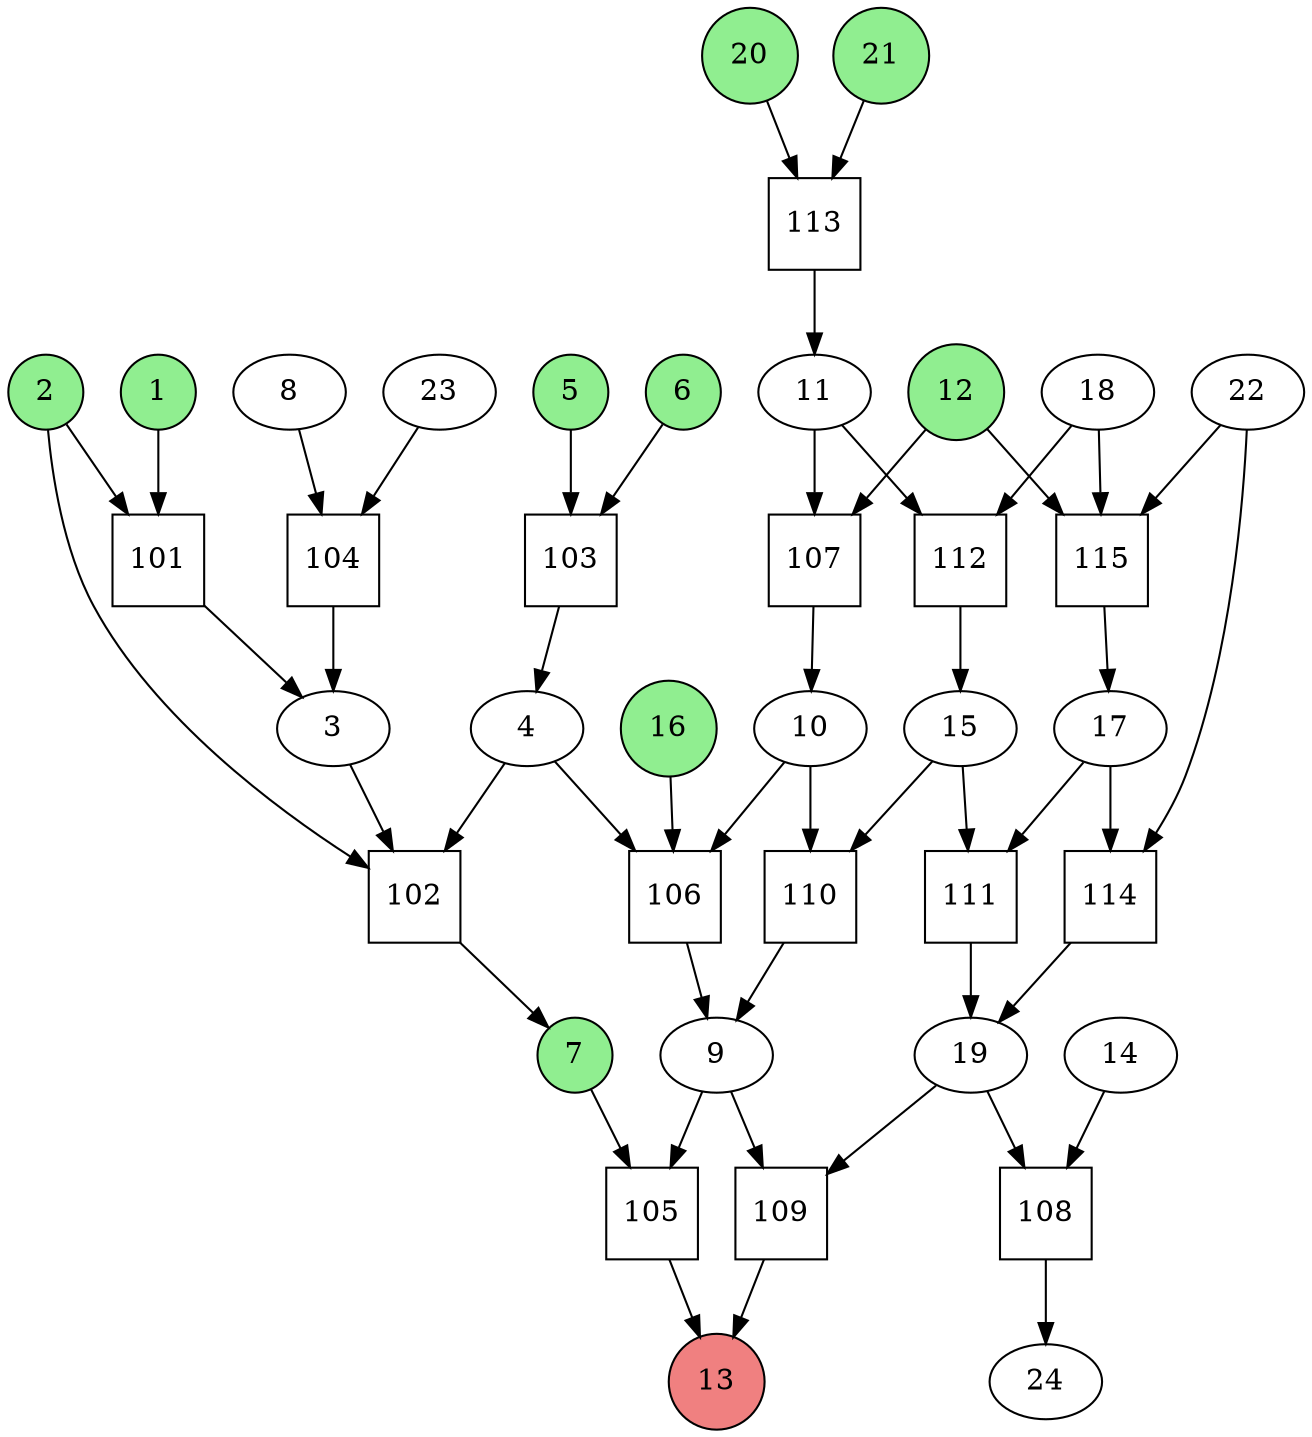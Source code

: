 digraph G {
	101 [shape=square, label=101, style=filled, fillcolor=white];
	1 [shape=circle, label=1, style=filled, fillcolor=lightgreen];
	1 -> 101 [color=black];
	2 [shape=circle, label=2, style=filled, fillcolor=lightgreen];
	2 -> 101 [color=black];
	3 [shape=ellipse, label=3, style=filled, fillcolor=white];
	101 -> 3 [color=black];
	102 [shape=square, label=102, style=filled, fillcolor=white];
	3 [shape=ellipse, label=3, style=filled, fillcolor=white];
	3 -> 102 [color=black];
	2 [shape=circle, label=2, style=filled, fillcolor=lightgreen];
	2 -> 102 [color=black];
	4 [shape=ellipse, label=4, style=filled, fillcolor=white];
	4 -> 102 [color=black];
	7 [shape=circle, label=7, style=filled, fillcolor=lightgreen];
	102 -> 7 [color=black];
	103 [shape=square, label=103, style=filled, fillcolor=white];
	5 [shape=circle, label=5, style=filled, fillcolor=lightgreen];
	5 -> 103 [color=black];
	6 [shape=circle, label=6, style=filled, fillcolor=lightgreen];
	6 -> 103 [color=black];
	4 [shape=ellipse, label=4, style=filled, fillcolor=white];
	103 -> 4 [color=black];
	104 [shape=square, label=104, style=filled, fillcolor=white];
	8 [shape=ellipse, label=8, style=filled, fillcolor=white];
	8 -> 104 [color=black];
	23 [shape=ellipse, label=23, style=filled, fillcolor=white];
	23 -> 104 [color=black];
	3 [shape=ellipse, label=3, style=filled, fillcolor=white];
	104 -> 3 [color=black];
	105 [shape=square, label=105, style=filled, fillcolor=white];
	7 [shape=circle, label=7, style=filled, fillcolor=lightgreen];
	7 -> 105 [color=black];
	9 [shape=ellipse, label=9, style=filled, fillcolor=white];
	9 -> 105 [color=black];
	13 [shape=circle, label=13, style=filled, fillcolor=lightcoral];
	105 -> 13 [color=black];
	106 [shape=square, label=106, style=filled, fillcolor=white];
	4 [shape=ellipse, label=4, style=filled, fillcolor=white];
	4 -> 106 [color=black];
	16 [shape=circle, label=16, style=filled, fillcolor=lightgreen];
	16 -> 106 [color=black];
	10 [shape=ellipse, label=10, style=filled, fillcolor=white];
	10 -> 106 [color=black];
	9 [shape=ellipse, label=9, style=filled, fillcolor=white];
	106 -> 9 [color=black];
	107 [shape=square, label=107, style=filled, fillcolor=white];
	11 [shape=ellipse, label=11, style=filled, fillcolor=white];
	11 -> 107 [color=black];
	12 [shape=circle, label=12, style=filled, fillcolor=lightgreen];
	12 -> 107 [color=black];
	10 [shape=ellipse, label=10, style=filled, fillcolor=white];
	107 -> 10 [color=black];
	108 [shape=square, label=108, style=filled, fillcolor=white];
	19 [shape=ellipse, label=19, style=filled, fillcolor=white];
	19 -> 108 [color=black];
	14 [shape=ellipse, label=14, style=filled, fillcolor=white];
	14 -> 108 [color=black];
	24 [shape=ellipse, label=24, style=filled, fillcolor=white];
	108 -> 24 [color=black];
	109 [shape=square, label=109, style=filled, fillcolor=white];
	9 [shape=ellipse, label=9, style=filled, fillcolor=white];
	9 -> 109 [color=black];
	19 [shape=ellipse, label=19, style=filled, fillcolor=white];
	19 -> 109 [color=black];
	13 [shape=circle, label=13, style=filled, fillcolor=lightcoral];
	109 -> 13 [color=black];
	110 [shape=square, label=110, style=filled, fillcolor=white];
	10 [shape=ellipse, label=10, style=filled, fillcolor=white];
	10 -> 110 [color=black];
	15 [shape=ellipse, label=15, style=filled, fillcolor=white];
	15 -> 110 [color=black];
	9 [shape=ellipse, label=9, style=filled, fillcolor=white];
	110 -> 9 [color=black];
	111 [shape=square, label=111, style=filled, fillcolor=white];
	15 [shape=ellipse, label=15, style=filled, fillcolor=white];
	15 -> 111 [color=black];
	17 [shape=ellipse, label=17, style=filled, fillcolor=white];
	17 -> 111 [color=black];
	19 [shape=ellipse, label=19, style=filled, fillcolor=white];
	111 -> 19 [color=black];
	112 [shape=square, label=112, style=filled, fillcolor=white];
	11 [shape=ellipse, label=11, style=filled, fillcolor=white];
	11 -> 112 [color=black];
	18 [shape=ellipse, label=18, style=filled, fillcolor=white];
	18 -> 112 [color=black];
	15 [shape=ellipse, label=15, style=filled, fillcolor=white];
	112 -> 15 [color=black];
	113 [shape=square, label=113, style=filled, fillcolor=white];
	20 [shape=circle, label=20, style=filled, fillcolor=lightgreen];
	20 -> 113 [color=black];
	21 [shape=circle, label=21, style=filled, fillcolor=lightgreen];
	21 -> 113 [color=black];
	11 [shape=ellipse, label=11, style=filled, fillcolor=white];
	113 -> 11 [color=black];
	114 [shape=square, label=114, style=filled, fillcolor=white];
	17 [shape=ellipse, label=17, style=filled, fillcolor=white];
	17 -> 114 [color=black];
	22 [shape=ellipse, label=22, style=filled, fillcolor=white];
	22 -> 114 [color=black];
	19 [shape=ellipse, label=19, style=filled, fillcolor=white];
	114 -> 19 [color=black];
	115 [shape=square, label=115, style=filled, fillcolor=white];
	12 [shape=circle, label=12, style=filled, fillcolor=lightgreen];
	12 -> 115 [color=black];
	18 [shape=ellipse, label=18, style=filled, fillcolor=white];
	18 -> 115 [color=black];
	22 [shape=ellipse, label=22, style=filled, fillcolor=white];
	22 -> 115 [color=black];
	17 [shape=ellipse, label=17, style=filled, fillcolor=white];
	115 -> 17 [color=black];
}

